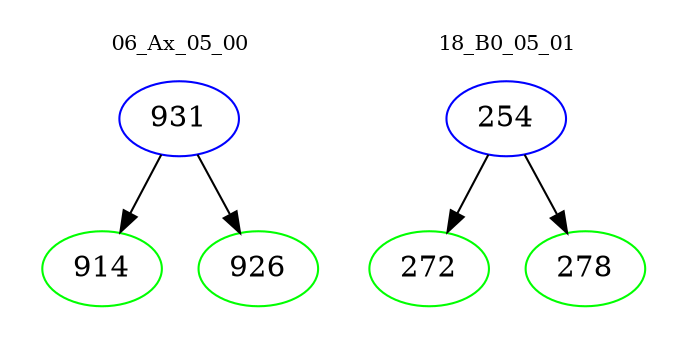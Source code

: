 digraph{
subgraph cluster_0 {
color = white
label = "06_Ax_05_00";
fontsize=10;
T0_931 [label="931", color="blue"]
T0_931 -> T0_914 [color="black"]
T0_914 [label="914", color="green"]
T0_931 -> T0_926 [color="black"]
T0_926 [label="926", color="green"]
}
subgraph cluster_1 {
color = white
label = "18_B0_05_01";
fontsize=10;
T1_254 [label="254", color="blue"]
T1_254 -> T1_272 [color="black"]
T1_272 [label="272", color="green"]
T1_254 -> T1_278 [color="black"]
T1_278 [label="278", color="green"]
}
}
